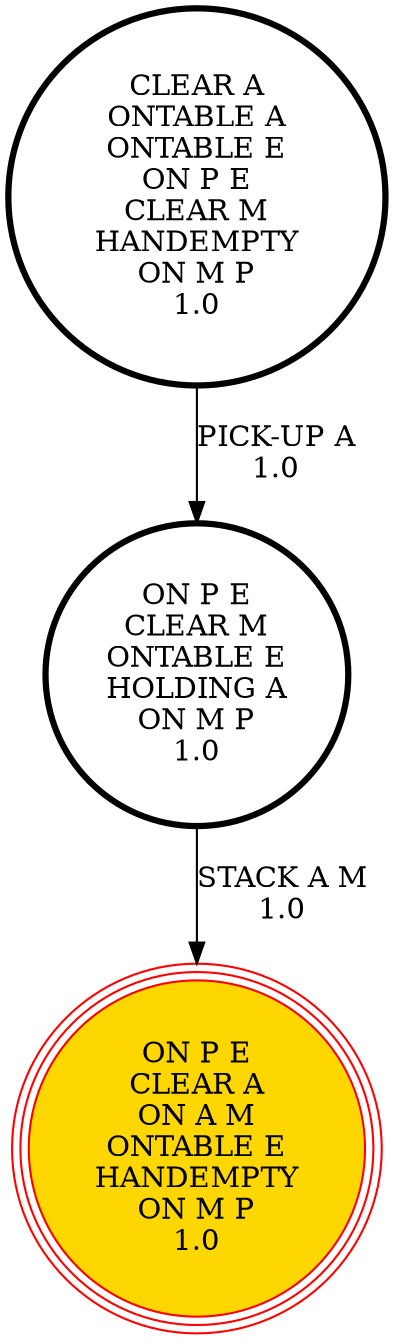 digraph {
"CLEAR A\nONTABLE A\nONTABLE E\nON P E\nCLEAR M\nHANDEMPTY\nON M P\n1.0\n" -> "ON P E\nCLEAR M\nONTABLE E\nHOLDING A\nON M P\n1.0\n"[label="PICK-UP A\n1.0\n"];
"ON P E\nCLEAR M\nONTABLE E\nHOLDING A\nON M P\n1.0\n" -> "ON P E\nCLEAR A\nON A M\nONTABLE E\nHANDEMPTY\nON M P\n1.0\n"[label="STACK A M\n1.0\n"];
"ON P E\nCLEAR A\nON A M\nONTABLE E\nHANDEMPTY\nON M P\n1.0\n" [shape=circle, style=filled color=red, fillcolor=gold, peripheries=3];
"CLEAR A\nONTABLE A\nONTABLE E\nON P E\nCLEAR M\nHANDEMPTY\nON M P\n1.0\n" [shape=circle, penwidth=3];
"ON P E\nCLEAR A\nON A M\nONTABLE E\nHANDEMPTY\nON M P\n1.0\n" [shape=circle, style=filled color=red, fillcolor=gold, peripheries=3];
"ON P E\nCLEAR M\nONTABLE E\nHOLDING A\nON M P\n1.0\n" [shape=circle, penwidth=3];
}

